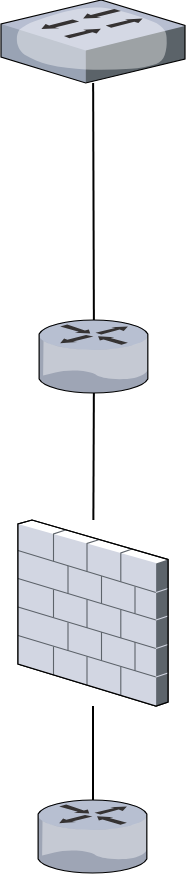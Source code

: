 <mxfile version="24.7.7">
  <diagram name="Pagina-1" id="_MS5uMN3BVn3eXZe9uA_">
    <mxGraphModel dx="1590" dy="1078" grid="1" gridSize="10" guides="1" tooltips="1" connect="1" arrows="1" fold="1" page="1" pageScale="1" pageWidth="1169" pageHeight="826" math="0" shadow="0">
      <root>
        <mxCell id="0" />
        <mxCell id="1" parent="0" />
        <mxCell id="ksKu6d5S_6dnysmGutsk-1" value="" style="verticalLabelPosition=bottom;sketch=0;aspect=fixed;html=1;verticalAlign=top;strokeColor=none;align=center;outlineConnect=0;shape=mxgraph.citrix.router;" vertex="1" parent="1">
          <mxGeometry x="880" y="760" width="55" height="36.5" as="geometry" />
        </mxCell>
        <mxCell id="ksKu6d5S_6dnysmGutsk-2" value="" style="endArrow=none;html=1;rounded=0;" edge="1" parent="1" source="ksKu6d5S_6dnysmGutsk-5" target="ksKu6d5S_6dnysmGutsk-1">
          <mxGeometry width="50" height="50" relative="1" as="geometry">
            <mxPoint x="908" y="450" as="sourcePoint" />
            <mxPoint x="470" y="310" as="targetPoint" />
          </mxGeometry>
        </mxCell>
        <mxCell id="ksKu6d5S_6dnysmGutsk-3" value="" style="verticalLabelPosition=bottom;sketch=0;aspect=fixed;html=1;verticalAlign=top;strokeColor=none;align=center;outlineConnect=0;shape=mxgraph.citrix.router;" vertex="1" parent="1">
          <mxGeometry x="880.5" y="520" width="55" height="36.5" as="geometry" />
        </mxCell>
        <mxCell id="ksKu6d5S_6dnysmGutsk-6" value="" style="endArrow=none;html=1;rounded=0;" edge="1" parent="1" source="ksKu6d5S_6dnysmGutsk-3" target="ksKu6d5S_6dnysmGutsk-5">
          <mxGeometry width="50" height="50" relative="1" as="geometry">
            <mxPoint x="908" y="477" as="sourcePoint" />
            <mxPoint x="908" y="690" as="targetPoint" />
          </mxGeometry>
        </mxCell>
        <mxCell id="ksKu6d5S_6dnysmGutsk-5" value="" style="verticalLabelPosition=bottom;sketch=0;aspect=fixed;html=1;verticalAlign=top;strokeColor=none;align=center;outlineConnect=0;shape=mxgraph.citrix.firewall;" vertex="1" parent="1">
          <mxGeometry x="870" y="620" width="75" height="93" as="geometry" />
        </mxCell>
        <mxCell id="ksKu6d5S_6dnysmGutsk-7" value="" style="verticalLabelPosition=bottom;sketch=0;aspect=fixed;html=1;verticalAlign=top;strokeColor=none;align=center;outlineConnect=0;shape=mxgraph.citrix.switch;" vertex="1" parent="1">
          <mxGeometry x="861.5" y="360" width="92" height="41.5" as="geometry" />
        </mxCell>
        <mxCell id="ksKu6d5S_6dnysmGutsk-8" value="" style="endArrow=none;html=1;rounded=0;" edge="1" parent="1" source="ksKu6d5S_6dnysmGutsk-3" target="ksKu6d5S_6dnysmGutsk-7">
          <mxGeometry width="50" height="50" relative="1" as="geometry">
            <mxPoint x="420" y="350" as="sourcePoint" />
            <mxPoint x="470" y="300" as="targetPoint" />
          </mxGeometry>
        </mxCell>
      </root>
    </mxGraphModel>
  </diagram>
</mxfile>
